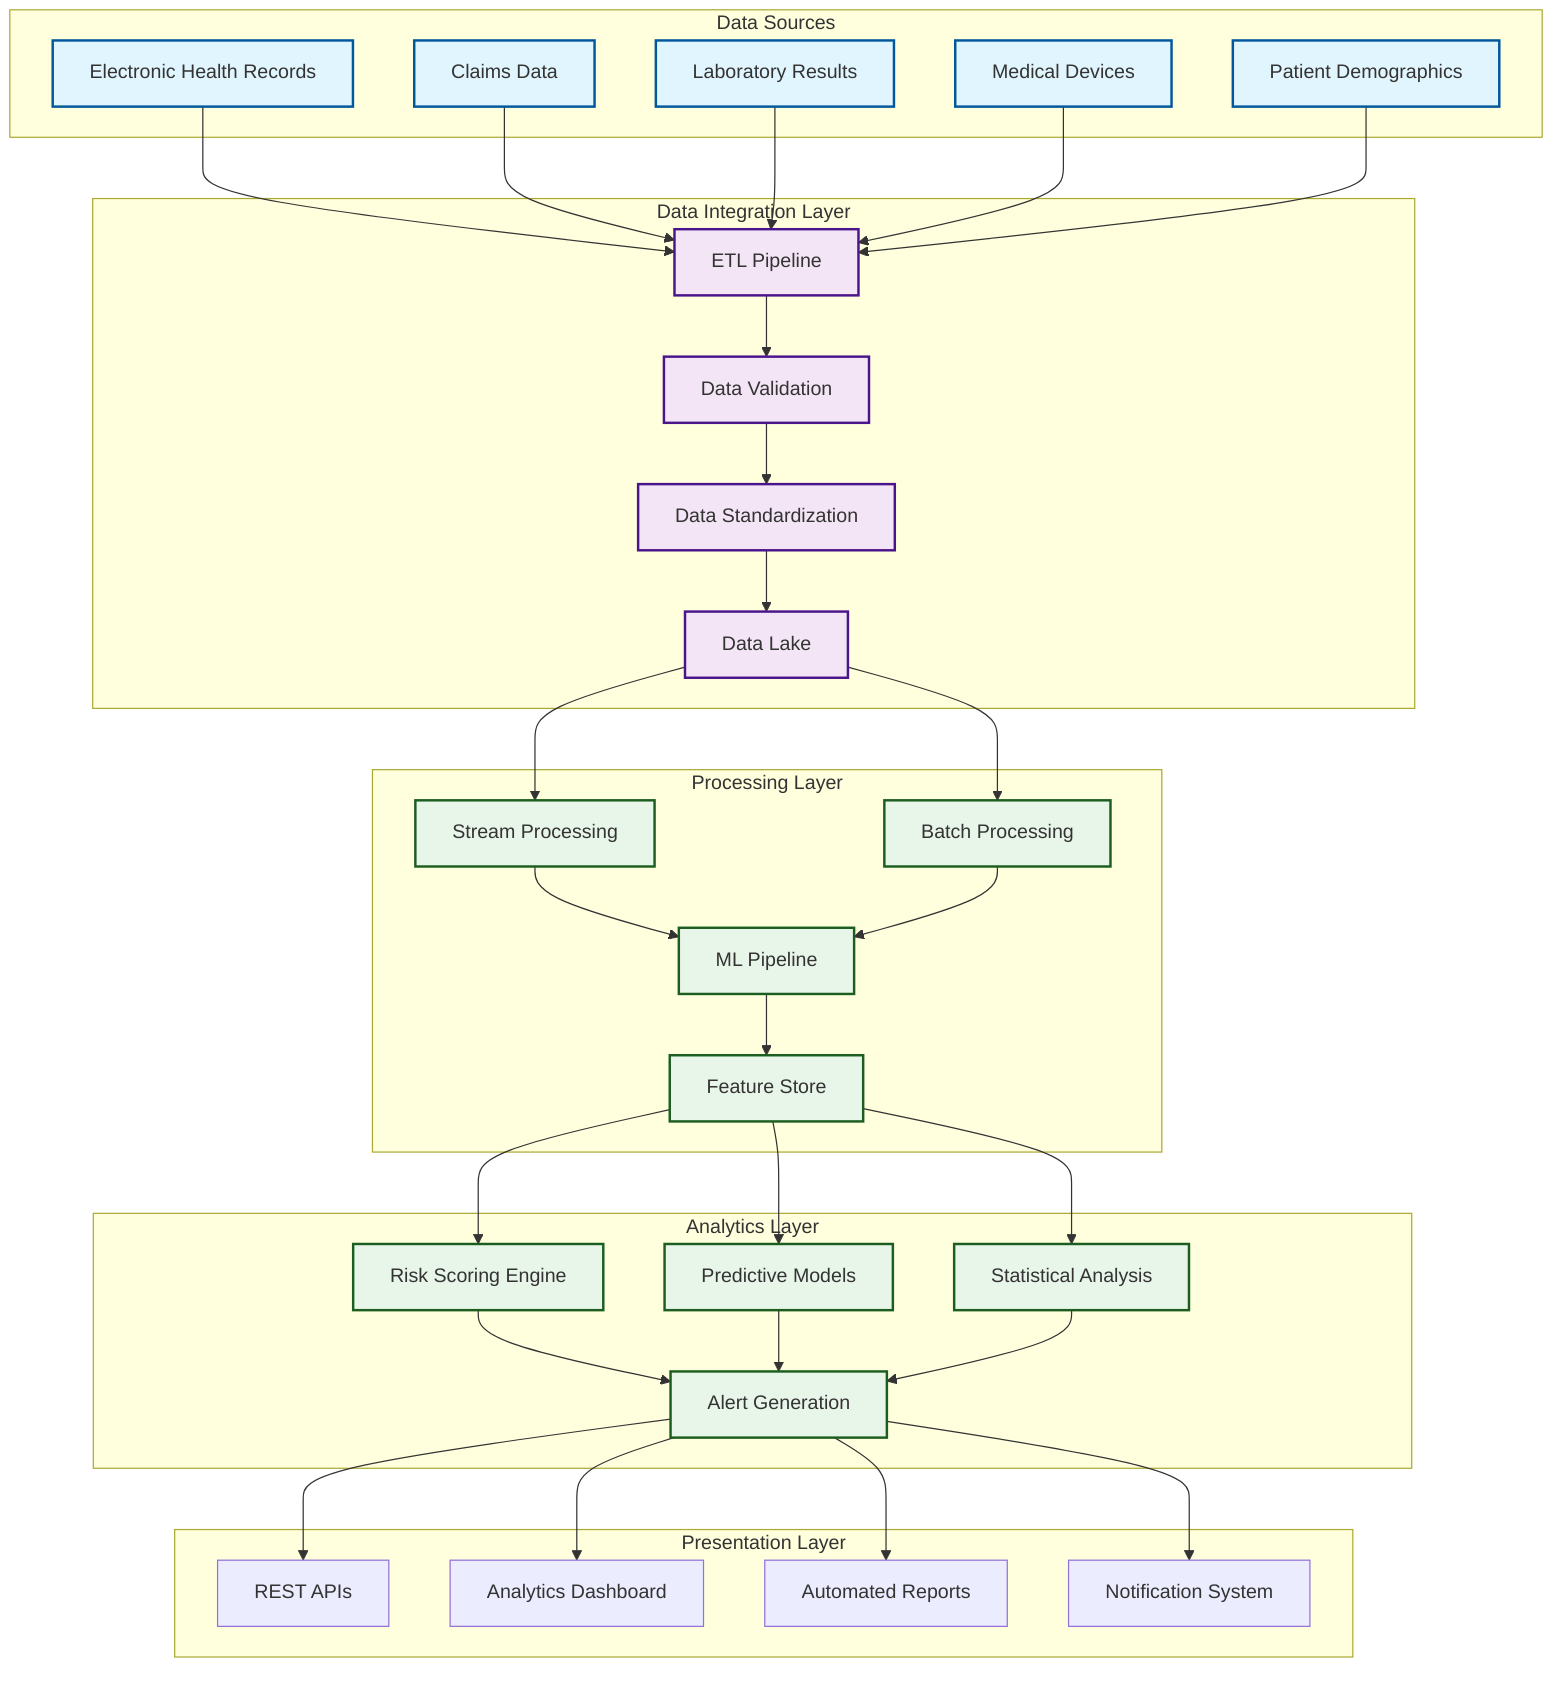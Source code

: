 graph TB
    subgraph Data Sources
        EHR[Electronic Health Records]
        Claims[Claims Data]
        Labs[Laboratory Results]
        Devices[Medical Devices]
        Demographics[Patient Demographics]
    end

    subgraph Data Integration Layer
        DL[Data Lake]
        ETL[ETL Pipeline]
        DataVal[Data Validation]
        DataStd[Data Standardization]
    end

    subgraph Processing Layer
        Stream[Stream Processing]
        Batch[Batch Processing]
        ML[ML Pipeline]
        FeatureStore[Feature Store]
    end

    subgraph Analytics Layer
        Risk[Risk Scoring Engine]
        Pred[Predictive Models]
        Stats[Statistical Analysis]
        Alert[Alert Generation]
    end

    subgraph Presentation Layer
        API[REST APIs]
        Dashboard[Analytics Dashboard]
        Reports[Automated Reports]
        Notify[Notification System]
    end

    %% Data Flow
    EHR --> ETL
    Claims --> ETL
    Labs --> ETL
    Devices --> ETL
    Demographics --> ETL

    ETL --> DataVal
    DataVal --> DataStd
    DataStd --> DL

    DL --> Stream
    DL --> Batch
    Stream --> ML
    Batch --> ML
    ML --> FeatureStore

    FeatureStore --> Risk
    FeatureStore --> Pred
    FeatureStore --> Stats
    
    Risk --> Alert
    Pred --> Alert
    Stats --> Alert

    Alert --> API
    Alert --> Dashboard
    Alert --> Reports
    Alert --> Notify

    %% Style
    classDef primary fill:#e1f5fe,stroke:#01579b,stroke-width:2px
    classDef secondary fill:#f3e5f5,stroke:#4a148c,stroke-width:2px
    classDef tertiary fill:#e8f5e9,stroke:#1b5e20,stroke-width:2px
    
    class EHR,Claims,Labs,Devices,Demographics primary
    class DL,ETL,DataVal,DataStd secondary
    class Stream,Batch,ML,FeatureStore,Risk,Pred,Stats,Alert tertiary